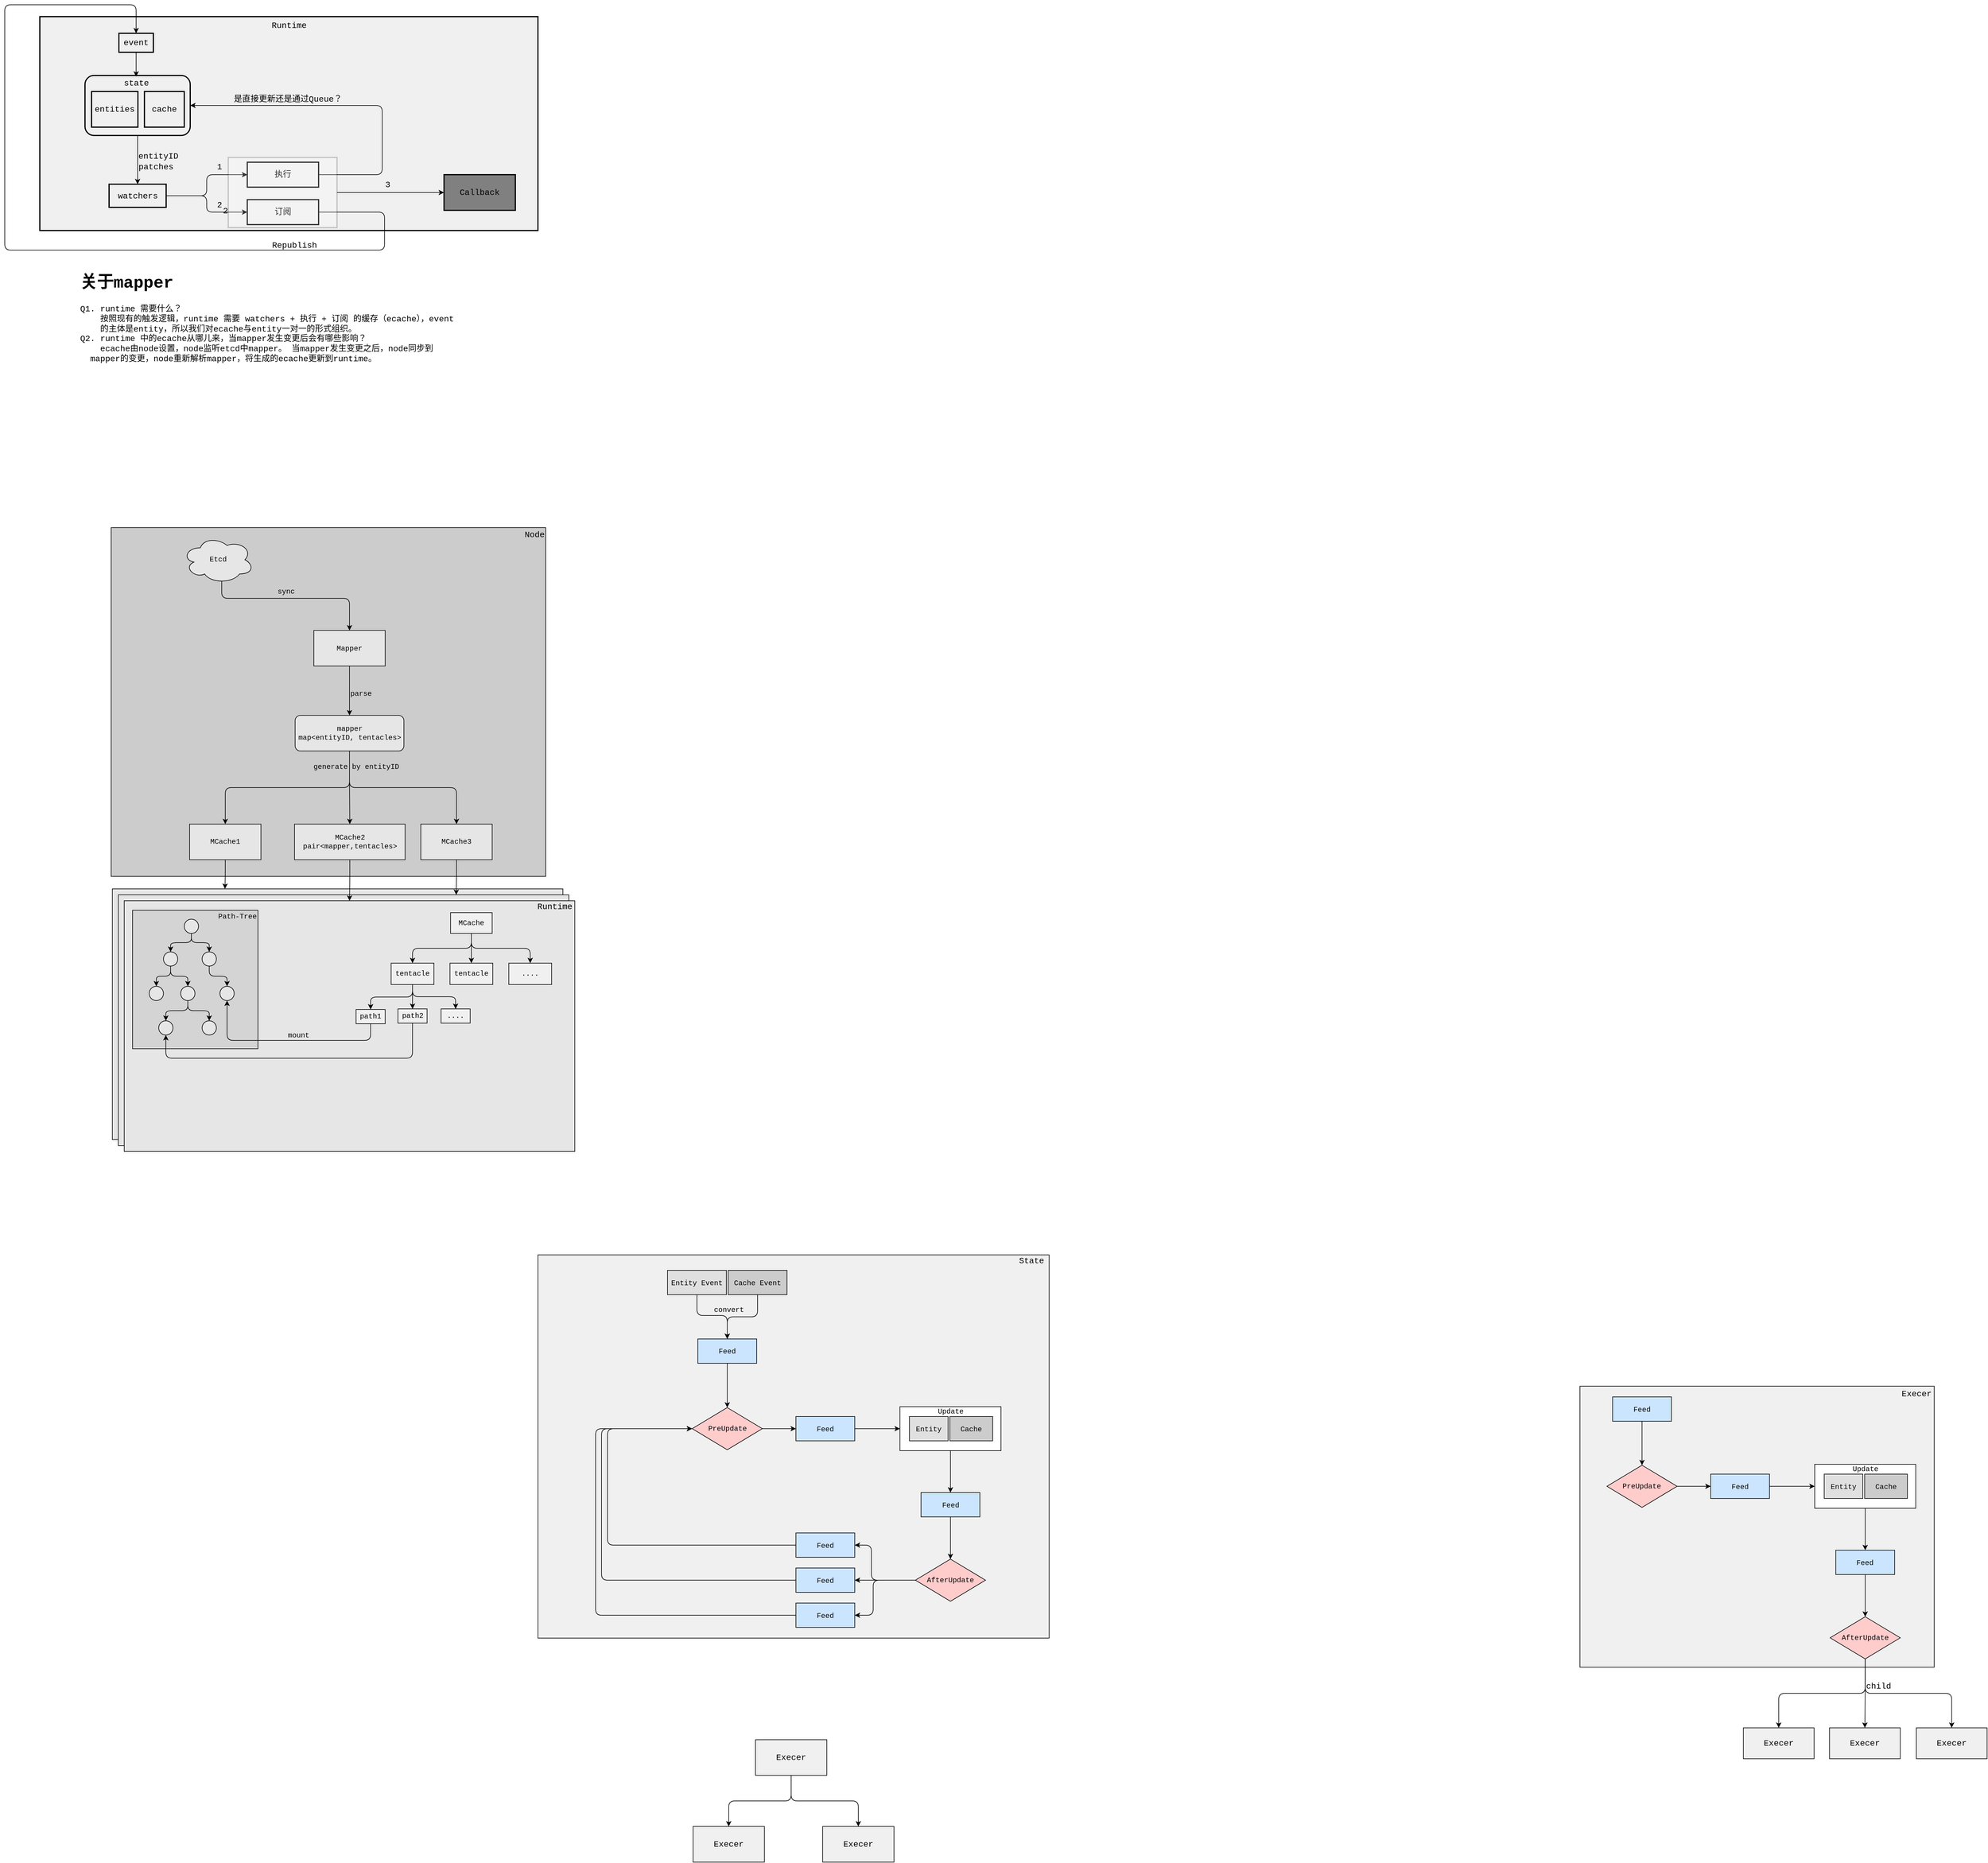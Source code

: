 <mxfile>
    <diagram id="3Wndlz2RJvUf2OZ2kvY8" name="Page-1">
        <mxGraphModel dx="1156" dy="699" grid="0" gridSize="10" guides="1" tooltips="1" connect="1" arrows="1" fold="1" page="1" pageScale="1" pageWidth="2339" pageHeight="3300" background="#ffffff" math="0" shadow="0">
            <root>
                <mxCell id="0"/>
                <mxCell id="1" parent="0"/>
                <mxCell id="184" value="" style="rounded=0;whiteSpace=wrap;html=1;fontFamily=Courier New;fontSize=14;fontColor=#000000;strokeColor=#000000;fillColor=#F0F0F0;" parent="1" vertex="1">
                    <mxGeometry x="2825" y="2429" width="596" height="473" as="geometry"/>
                </mxCell>
                <mxCell id="130" value="" style="rounded=0;whiteSpace=wrap;html=1;fontFamily=Courier New;fontColor=#000000;strokeColor=#000000;fillColor=#F0F0F0;" parent="1" vertex="1">
                    <mxGeometry x="1072" y="2208" width="860" height="645" as="geometry"/>
                </mxCell>
                <mxCell id="93" value="" style="rounded=0;whiteSpace=wrap;html=1;fontFamily=Courier New;fontColor=#000000;strokeColor=#000000;fillColor=#CCCCCC;" parent="1" vertex="1">
                    <mxGeometry x="354" y="984" width="731" height="587" as="geometry"/>
                </mxCell>
                <mxCell id="3" value="" style="rounded=0;whiteSpace=wrap;html=1;fillColor=#F0F0F0;strokeWidth=2;strokeColor=#000000;align=left;" parent="1" vertex="1">
                    <mxGeometry x="234" y="124" width="838" height="360" as="geometry"/>
                </mxCell>
                <mxCell id="4" value="&lt;span style=&quot;text-align: left&quot;&gt;Runtime&lt;/span&gt;" style="text;html=1;align=center;verticalAlign=middle;resizable=0;points=[];autosize=1;strokeColor=none;fillColor=none;fontSize=14;fontFamily=Courier New;fontColor=#000000;" parent="1" vertex="1">
                    <mxGeometry x="618.5" y="128" width="69" height="21" as="geometry"/>
                </mxCell>
                <mxCell id="10" style="edgeStyle=none;html=1;exitX=0.5;exitY=1;exitDx=0;exitDy=0;entryX=0.5;entryY=0;entryDx=0;entryDy=0;fontFamily=Courier New;fontSize=14;fontColor=#000000;strokeColor=#000000;" parent="1" source="5" target="9" edge="1">
                    <mxGeometry relative="1" as="geometry"/>
                </mxCell>
                <mxCell id="5" value="" style="rounded=1;whiteSpace=wrap;html=1;fontFamily=Courier New;fontSize=14;fontColor=#000000;strokeColor=#000000;strokeWidth=2;fillColor=#F0F0F0;" parent="1" vertex="1">
                    <mxGeometry x="310" y="223" width="177" height="101" as="geometry"/>
                </mxCell>
                <mxCell id="6" value="entities" style="rounded=0;whiteSpace=wrap;html=1;fontFamily=Courier New;fontSize=14;fontColor=#000000;strokeColor=#000000;strokeWidth=2;fillColor=#F0F0F0;" parent="1" vertex="1">
                    <mxGeometry x="321" y="250" width="78" height="60" as="geometry"/>
                </mxCell>
                <mxCell id="7" value="cache" style="rounded=0;whiteSpace=wrap;html=1;fontFamily=Courier New;fontSize=14;fontColor=#000000;strokeColor=#000000;strokeWidth=2;fillColor=#F0F0F0;" parent="1" vertex="1">
                    <mxGeometry x="410" y="250" width="67" height="60" as="geometry"/>
                </mxCell>
                <mxCell id="8" value="&lt;span style=&quot;text-align: left&quot;&gt;state&lt;/span&gt;" style="text;html=1;align=center;verticalAlign=middle;resizable=0;points=[];autosize=1;strokeColor=none;fillColor=none;fontSize=14;fontFamily=Courier New;fontColor=#000000;" parent="1" vertex="1">
                    <mxGeometry x="370" y="225" width="52" height="21" as="geometry"/>
                </mxCell>
                <mxCell id="18" style="edgeStyle=orthogonalEdgeStyle;html=1;exitX=1;exitY=0.5;exitDx=0;exitDy=0;fontFamily=Courier New;fontSize=14;fontColor=#000000;strokeColor=#000000;" parent="1" source="9" target="15" edge="1">
                    <mxGeometry relative="1" as="geometry"/>
                </mxCell>
                <mxCell id="19" style="edgeStyle=orthogonalEdgeStyle;html=1;exitX=1;exitY=0.5;exitDx=0;exitDy=0;fontFamily=Courier New;fontSize=14;fontColor=#000000;strokeColor=#000000;" parent="1" source="9" target="16" edge="1">
                    <mxGeometry relative="1" as="geometry"/>
                </mxCell>
                <mxCell id="9" value="watchers" style="rounded=0;whiteSpace=wrap;html=1;fontFamily=Courier New;fontSize=14;fontColor=#000000;strokeColor=#000000;strokeWidth=2;fillColor=#F0F0F0;" parent="1" vertex="1">
                    <mxGeometry x="350.5" y="406" width="96" height="39" as="geometry"/>
                </mxCell>
                <mxCell id="11" value="patches" style="text;html=1;align=center;verticalAlign=middle;resizable=0;points=[];autosize=1;strokeColor=none;fillColor=none;fontSize=14;fontFamily=Courier New;fontColor=#000000;" parent="1" vertex="1">
                    <mxGeometry x="394" y="366" width="69" height="21" as="geometry"/>
                </mxCell>
                <mxCell id="13" style="edgeStyle=none;html=1;exitX=0.5;exitY=1;exitDx=0;exitDy=0;fontFamily=Courier New;fontSize=14;fontColor=#000000;strokeColor=#000000;" parent="1" source="12" target="8" edge="1">
                    <mxGeometry relative="1" as="geometry"/>
                </mxCell>
                <mxCell id="12" value="event" style="rounded=0;whiteSpace=wrap;html=1;fontFamily=Courier New;fontSize=14;fontColor=#000000;strokeColor=#000000;strokeWidth=2;fillColor=#F0F0F0;" parent="1" vertex="1">
                    <mxGeometry x="367" y="152" width="58" height="32" as="geometry"/>
                </mxCell>
                <mxCell id="14" value="entityID" style="text;html=1;align=center;verticalAlign=middle;resizable=0;points=[];autosize=1;strokeColor=none;fillColor=none;fontSize=14;fontFamily=Courier New;fontColor=#000000;" parent="1" vertex="1">
                    <mxGeometry x="394" y="348" width="77" height="21" as="geometry"/>
                </mxCell>
                <mxCell id="21" style="edgeStyle=orthogonalEdgeStyle;html=1;exitX=1;exitY=0.5;exitDx=0;exitDy=0;entryX=1;entryY=0.5;entryDx=0;entryDy=0;fontFamily=Courier New;fontSize=14;fontColor=#000000;strokeColor=#000000;" parent="1" source="15" target="5" edge="1">
                    <mxGeometry relative="1" as="geometry">
                        <Array as="points">
                            <mxPoint x="810" y="390"/>
                            <mxPoint x="810" y="274"/>
                        </Array>
                    </mxGeometry>
                </mxCell>
                <mxCell id="15" value="执行" style="rounded=0;whiteSpace=wrap;html=1;fontFamily=Courier New;fontSize=14;fontColor=#000000;strokeColor=#000000;strokeWidth=2;fillColor=#F0F0F0;" parent="1" vertex="1">
                    <mxGeometry x="583" y="369" width="120" height="42" as="geometry"/>
                </mxCell>
                <mxCell id="20" style="edgeStyle=orthogonalEdgeStyle;html=1;exitX=1;exitY=0.5;exitDx=0;exitDy=0;entryX=0.5;entryY=0;entryDx=0;entryDy=0;fontFamily=Courier New;fontSize=14;fontColor=#000000;strokeColor=#000000;" parent="1" source="16" target="12" edge="1">
                    <mxGeometry relative="1" as="geometry">
                        <Array as="points">
                            <mxPoint x="814" y="453"/>
                            <mxPoint x="814" y="517"/>
                            <mxPoint x="175" y="517"/>
                            <mxPoint x="175" y="104"/>
                            <mxPoint x="396" y="104"/>
                        </Array>
                    </mxGeometry>
                </mxCell>
                <mxCell id="16" value="订阅" style="rounded=0;whiteSpace=wrap;html=1;fontFamily=Courier New;fontSize=14;fontColor=#000000;strokeColor=#000000;strokeWidth=2;fillColor=#F0F0F0;" parent="1" vertex="1">
                    <mxGeometry x="583" y="432" width="120" height="42" as="geometry"/>
                </mxCell>
                <mxCell id="22" value="&lt;span style=&quot;text-align: left&quot;&gt;是直接更新还是通过Queue？&lt;/span&gt;" style="text;html=1;align=center;verticalAlign=middle;resizable=0;points=[];autosize=1;strokeColor=none;fillColor=none;fontSize=14;fontFamily=Courier New;fontColor=#000000;" parent="1" vertex="1">
                    <mxGeometry x="555" y="252" width="192" height="21" as="geometry"/>
                </mxCell>
                <mxCell id="27" style="edgeStyle=orthogonalEdgeStyle;html=1;exitX=1;exitY=0.5;exitDx=0;exitDy=0;entryX=0;entryY=0.5;entryDx=0;entryDy=0;fontFamily=Courier New;fontSize=14;fontColor=#000000;strokeColor=#000000;" parent="1" source="23" target="26" edge="1">
                    <mxGeometry relative="1" as="geometry"/>
                </mxCell>
                <mxCell id="23" value="" style="rounded=0;whiteSpace=wrap;html=1;fontFamily=Courier New;fontSize=14;strokeWidth=2;opacity=20;strokeColor=#000000;" parent="1" vertex="1">
                    <mxGeometry x="551" y="361" width="183" height="118" as="geometry"/>
                </mxCell>
                <mxCell id="24" value="1" style="text;html=1;align=center;verticalAlign=middle;resizable=0;points=[];autosize=1;strokeColor=none;fillColor=none;fontSize=14;fontFamily=Courier New;fontColor=#000000;" parent="1" vertex="1">
                    <mxGeometry x="527" y="366" width="18" height="21" as="geometry"/>
                </mxCell>
                <mxCell id="25" value="2" style="text;html=1;align=center;verticalAlign=middle;resizable=0;points=[];autosize=1;strokeColor=none;fillColor=none;fontSize=14;fontFamily=Courier New;fontColor=#000000;" parent="1" vertex="1">
                    <mxGeometry x="527" y="430" width="18" height="21" as="geometry"/>
                </mxCell>
                <mxCell id="26" value="Callback" style="rounded=0;whiteSpace=wrap;html=1;fontFamily=Courier New;fontSize=14;fontColor=#000000;strokeColor=#000000;strokeWidth=2;fillColor=#808080;gradientColor=none;" parent="1" vertex="1">
                    <mxGeometry x="914" y="390" width="120" height="60" as="geometry"/>
                </mxCell>
                <mxCell id="28" value="Republish" style="text;html=1;align=center;verticalAlign=middle;resizable=0;points=[];autosize=1;strokeColor=none;fillColor=none;fontSize=14;fontFamily=Courier New;fontColor=#000000;" parent="1" vertex="1">
                    <mxGeometry x="618.5" y="498" width="86" height="21" as="geometry"/>
                </mxCell>
                <mxCell id="29" value="&lt;h1&gt;关于mapper&lt;/h1&gt;&lt;div&gt;Q1. runtime 需要什么？&lt;/div&gt;&lt;div&gt;&amp;nbsp; &amp;nbsp; 按照现有的触发逻辑，runtime 需要 watchers + 执行 + 订阅 的缓存（ecache），event&amp;nbsp; &amp;nbsp; &amp;nbsp; 的主体是entity，所以我们对ecache与entity一对一的形式组织。&lt;/div&gt;&lt;div&gt;Q2. runtime 中的ecache从哪儿来，当mapper发生变更后会有哪些影响？&lt;/div&gt;&lt;div&gt;&amp;nbsp; &amp;nbsp; ecache由node设置，node监听etcd中mapper。 当mapper发生变更之后，node同步到&amp;nbsp; &amp;nbsp; &amp;nbsp; &amp;nbsp; &amp;nbsp; mapper的变更，node重新解析mapper，将生成的ecache更新到runtime。&lt;/div&gt;" style="text;html=1;strokeColor=none;fillColor=none;spacing=5;spacingTop=-20;whiteSpace=wrap;overflow=hidden;rounded=0;fontFamily=Courier New;fontSize=14;fontColor=#000000;" parent="1" vertex="1">
                    <mxGeometry x="297" y="547" width="661" height="295" as="geometry"/>
                </mxCell>
                <mxCell id="30" value="2" style="text;html=1;align=center;verticalAlign=middle;resizable=0;points=[];autosize=1;strokeColor=none;fillColor=none;fontSize=14;fontFamily=Courier New;fontColor=#000000;" parent="1" vertex="1">
                    <mxGeometry x="537" y="440" width="18" height="21" as="geometry"/>
                </mxCell>
                <mxCell id="32" value="3" style="text;html=1;align=center;verticalAlign=middle;resizable=0;points=[];autosize=1;strokeColor=none;fillColor=none;fontSize=14;fontFamily=Courier New;fontColor=#000000;" parent="1" vertex="1">
                    <mxGeometry x="810" y="396" width="18" height="21" as="geometry"/>
                </mxCell>
                <mxCell id="35" style="edgeStyle=none;html=1;exitX=0.5;exitY=1;exitDx=0;exitDy=0;entryX=0.5;entryY=0;entryDx=0;entryDy=0;fontFamily=Courier New;fontColor=#000000;strokeColor=#000000;" parent="1" source="33" target="34" edge="1">
                    <mxGeometry relative="1" as="geometry"/>
                </mxCell>
                <mxCell id="33" value="&lt;font color=&quot;#000000&quot; face=&quot;Courier New&quot;&gt;Mapper&lt;/font&gt;" style="rounded=0;whiteSpace=wrap;html=1;fillColor=#E6E6E6;strokeColor=#000000;" parent="1" vertex="1">
                    <mxGeometry x="695" y="1157" width="120" height="60" as="geometry"/>
                </mxCell>
                <mxCell id="41" style="edgeStyle=orthogonalEdgeStyle;html=1;exitX=0.5;exitY=1;exitDx=0;exitDy=0;fontFamily=Courier New;fontColor=#000000;strokeColor=#000000;" parent="1" source="34" target="37" edge="1">
                    <mxGeometry relative="1" as="geometry"/>
                </mxCell>
                <mxCell id="42" style="edgeStyle=orthogonalEdgeStyle;html=1;exitX=0.5;exitY=1;exitDx=0;exitDy=0;entryX=0.5;entryY=0;entryDx=0;entryDy=0;fontFamily=Courier New;fontColor=#000000;strokeColor=#000000;" parent="1" source="34" target="38" edge="1">
                    <mxGeometry relative="1" as="geometry"/>
                </mxCell>
                <mxCell id="43" style="edgeStyle=orthogonalEdgeStyle;html=1;exitX=0.5;exitY=1;exitDx=0;exitDy=0;fontFamily=Courier New;fontColor=#000000;strokeColor=#000000;" parent="1" source="34" target="39" edge="1">
                    <mxGeometry relative="1" as="geometry"/>
                </mxCell>
                <mxCell id="34" value="mapper&lt;br&gt;map&amp;lt;entityID, tentacles&amp;gt;" style="rounded=1;whiteSpace=wrap;html=1;fontFamily=Courier New;fontColor=#000000;strokeColor=#000000;fillColor=#E6E6E6;" parent="1" vertex="1">
                    <mxGeometry x="663.5" y="1300" width="183" height="60" as="geometry"/>
                </mxCell>
                <mxCell id="36" value="parse" style="text;html=1;align=center;verticalAlign=middle;resizable=0;points=[];autosize=1;strokeColor=none;fillColor=none;fontFamily=Courier New;fontColor=#000000;" parent="1" vertex="1">
                    <mxGeometry x="751" y="1255" width="46" height="18" as="geometry"/>
                </mxCell>
                <mxCell id="55" style="edgeStyle=orthogonalEdgeStyle;html=1;exitX=0.5;exitY=1;exitDx=0;exitDy=0;entryX=0.25;entryY=0;entryDx=0;entryDy=0;fontFamily=Courier New;fontColor=#000000;strokeColor=#000000;" parent="1" source="37" target="49" edge="1">
                    <mxGeometry relative="1" as="geometry"/>
                </mxCell>
                <mxCell id="37" value="MCache1" style="rounded=0;whiteSpace=wrap;html=1;fontFamily=Courier New;fontColor=#000000;strokeColor=#000000;fillColor=#E6E6E6;" parent="1" vertex="1">
                    <mxGeometry x="486" y="1483" width="120" height="60" as="geometry"/>
                </mxCell>
                <mxCell id="38" value="MCache2&lt;br&gt;pair&amp;lt;mapper,tentacles&amp;gt;" style="rounded=0;whiteSpace=wrap;html=1;fontFamily=Courier New;fontColor=#000000;strokeColor=#000000;fillColor=#E6E6E6;" parent="1" vertex="1">
                    <mxGeometry x="662.5" y="1483" width="186" height="60" as="geometry"/>
                </mxCell>
                <mxCell id="39" value="MCache3" style="rounded=0;whiteSpace=wrap;html=1;fontFamily=Courier New;fontColor=#000000;strokeColor=#000000;fillColor=#E6E6E6;" parent="1" vertex="1">
                    <mxGeometry x="875" y="1483" width="120" height="60" as="geometry"/>
                </mxCell>
                <mxCell id="46" style="edgeStyle=orthogonalEdgeStyle;html=1;exitX=0.55;exitY=0.95;exitDx=0;exitDy=0;exitPerimeter=0;entryX=0.5;entryY=0;entryDx=0;entryDy=0;fontFamily=Courier New;fontColor=#000000;strokeColor=#000000;" parent="1" source="45" target="33" edge="1">
                    <mxGeometry relative="1" as="geometry">
                        <Array as="points">
                            <mxPoint x="540" y="1103"/>
                            <mxPoint x="755" y="1103"/>
                        </Array>
                    </mxGeometry>
                </mxCell>
                <mxCell id="45" value="Etcd" style="ellipse;shape=cloud;whiteSpace=wrap;html=1;fontFamily=Courier New;fontColor=#000000;strokeColor=#000000;fillColor=#E6E6E6;" parent="1" vertex="1">
                    <mxGeometry x="474" y="998" width="120" height="80" as="geometry"/>
                </mxCell>
                <mxCell id="47" value="sync" style="text;html=1;align=center;verticalAlign=middle;resizable=0;points=[];autosize=1;strokeColor=none;fillColor=none;fontFamily=Courier New;fontColor=#000000;" parent="1" vertex="1">
                    <mxGeometry x="628" y="1083" width="39" height="18" as="geometry"/>
                </mxCell>
                <mxCell id="48" value="generate by entityID" style="text;html=1;align=center;verticalAlign=middle;resizable=0;points=[];autosize=1;strokeColor=none;fillColor=none;fontFamily=Courier New;fontColor=#000000;" parent="1" vertex="1">
                    <mxGeometry x="689" y="1378" width="154" height="18" as="geometry"/>
                </mxCell>
                <mxCell id="49" value="" style="rounded=0;whiteSpace=wrap;html=1;fontFamily=Courier New;fontColor=#000000;strokeColor=#000000;fillColor=#E6E6E6;" parent="1" vertex="1">
                    <mxGeometry x="356" y="1592" width="758" height="422" as="geometry"/>
                </mxCell>
                <mxCell id="51" value="" style="rounded=0;whiteSpace=wrap;html=1;fontFamily=Courier New;fontColor=#000000;strokeColor=#000000;fillColor=#E6E6E6;" parent="1" vertex="1">
                    <mxGeometry x="366" y="1602" width="758" height="422" as="geometry"/>
                </mxCell>
                <mxCell id="52" value="" style="rounded=0;whiteSpace=wrap;html=1;fontFamily=Courier New;fontColor=#000000;strokeColor=#000000;fillColor=#E6E6E6;" parent="1" vertex="1">
                    <mxGeometry x="376" y="1612" width="758" height="422" as="geometry"/>
                </mxCell>
                <mxCell id="56" style="edgeStyle=orthogonalEdgeStyle;html=1;exitX=0.5;exitY=1;exitDx=0;exitDy=0;fontFamily=Courier New;fontColor=#000000;strokeColor=#000000;entryX=0.5;entryY=0;entryDx=0;entryDy=0;" parent="1" source="38" target="52" edge="1">
                    <mxGeometry relative="1" as="geometry"/>
                </mxCell>
                <mxCell id="57" style="edgeStyle=orthogonalEdgeStyle;html=1;exitX=0.5;exitY=1;exitDx=0;exitDy=0;entryX=0.75;entryY=0;entryDx=0;entryDy=0;fontFamily=Courier New;fontColor=#000000;strokeColor=#000000;" parent="1" source="39" target="51" edge="1">
                    <mxGeometry relative="1" as="geometry"/>
                </mxCell>
                <mxCell id="58" value="&lt;font style=&quot;font-size: 14px&quot;&gt;Runtime&lt;/font&gt;" style="text;html=1;align=center;verticalAlign=middle;resizable=0;points=[];autosize=1;strokeColor=none;fillColor=none;fontFamily=Courier New;fontColor=#000000;" parent="1" vertex="1">
                    <mxGeometry x="1065" y="1612" width="69" height="19" as="geometry"/>
                </mxCell>
                <mxCell id="79" style="edgeStyle=orthogonalEdgeStyle;html=1;exitX=0.5;exitY=1;exitDx=0;exitDy=0;entryX=0.5;entryY=0;entryDx=0;entryDy=0;fontFamily=Courier New;fontColor=#000000;strokeColor=#000000;" parent="1" source="76" target="77" edge="1">
                    <mxGeometry relative="1" as="geometry"/>
                </mxCell>
                <mxCell id="80" style="edgeStyle=orthogonalEdgeStyle;html=1;exitX=0.5;exitY=1;exitDx=0;exitDy=0;fontFamily=Courier New;fontColor=#000000;strokeColor=#000000;" parent="1" source="76" target="78" edge="1">
                    <mxGeometry relative="1" as="geometry"/>
                </mxCell>
                <mxCell id="82" style="edgeStyle=orthogonalEdgeStyle;html=1;exitX=0.5;exitY=1;exitDx=0;exitDy=0;entryX=0.5;entryY=0;entryDx=0;entryDy=0;fontFamily=Courier New;fontColor=#000000;strokeColor=#000000;" parent="1" source="76" target="81" edge="1">
                    <mxGeometry relative="1" as="geometry"/>
                </mxCell>
                <mxCell id="76" value="MCache" style="rounded=0;whiteSpace=wrap;html=1;fontFamily=Courier New;fontColor=#000000;strokeColor=#000000;fillColor=#F0F0F0;" parent="1" vertex="1">
                    <mxGeometry x="925" y="1632" width="70" height="35" as="geometry"/>
                </mxCell>
                <mxCell id="87" style="edgeStyle=orthogonalEdgeStyle;html=1;exitX=0.5;exitY=1;exitDx=0;exitDy=0;fontFamily=Courier New;fontColor=#000000;strokeColor=#000000;" parent="1" source="77" target="83" edge="1">
                    <mxGeometry relative="1" as="geometry"/>
                </mxCell>
                <mxCell id="88" style="edgeStyle=orthogonalEdgeStyle;html=1;exitX=0.5;exitY=1;exitDx=0;exitDy=0;fontFamily=Courier New;fontColor=#000000;strokeColor=#000000;" parent="1" source="77" target="85" edge="1">
                    <mxGeometry relative="1" as="geometry"/>
                </mxCell>
                <mxCell id="89" style="edgeStyle=orthogonalEdgeStyle;html=1;exitX=0.5;exitY=1;exitDx=0;exitDy=0;entryX=0.5;entryY=0;entryDx=0;entryDy=0;fontFamily=Courier New;fontColor=#000000;strokeColor=#000000;" parent="1" source="77" target="84" edge="1">
                    <mxGeometry relative="1" as="geometry"/>
                </mxCell>
                <mxCell id="77" value="tentacle" style="rounded=0;whiteSpace=wrap;html=1;fontFamily=Courier New;fontColor=#000000;strokeColor=#000000;fillColor=#F0F0F0;" parent="1" vertex="1">
                    <mxGeometry x="825" y="1717" width="72" height="36" as="geometry"/>
                </mxCell>
                <mxCell id="78" value="tentacle" style="rounded=0;whiteSpace=wrap;html=1;fontFamily=Courier New;fontColor=#000000;strokeColor=#000000;fillColor=#F0F0F0;" parent="1" vertex="1">
                    <mxGeometry x="924" y="1717" width="72" height="36" as="geometry"/>
                </mxCell>
                <mxCell id="81" value="...." style="rounded=0;whiteSpace=wrap;html=1;fontFamily=Courier New;fontColor=#000000;strokeColor=#000000;fillColor=#F0F0F0;" parent="1" vertex="1">
                    <mxGeometry x="1023" y="1717" width="72" height="36" as="geometry"/>
                </mxCell>
                <mxCell id="83" value="path1" style="rounded=0;whiteSpace=wrap;html=1;fontFamily=Courier New;fontColor=#000000;strokeColor=#000000;fillColor=#F0F0F0;" parent="1" vertex="1">
                    <mxGeometry x="766" y="1795" width="49" height="24" as="geometry"/>
                </mxCell>
                <mxCell id="84" value="...." style="rounded=0;whiteSpace=wrap;html=1;fontFamily=Courier New;fontColor=#000000;strokeColor=#000000;fillColor=#F0F0F0;" parent="1" vertex="1">
                    <mxGeometry x="909" y="1794" width="49" height="24" as="geometry"/>
                </mxCell>
                <mxCell id="85" value="path2" style="rounded=0;whiteSpace=wrap;html=1;fontFamily=Courier New;fontColor=#000000;strokeColor=#000000;fillColor=#F0F0F0;" parent="1" vertex="1">
                    <mxGeometry x="836.5" y="1794" width="49" height="24" as="geometry"/>
                </mxCell>
                <mxCell id="92" value="mount" style="text;html=1;align=center;verticalAlign=middle;resizable=0;points=[];autosize=1;strokeColor=none;fillColor=none;fontFamily=Courier New;fontColor=#000000;" parent="1" vertex="1">
                    <mxGeometry x="646" y="1830" width="46" height="18" as="geometry"/>
                </mxCell>
                <mxCell id="94" value="&lt;font style=&quot;font-size: 14px&quot;&gt;Node&lt;/font&gt;" style="text;html=1;align=center;verticalAlign=middle;resizable=0;points=[];autosize=1;strokeColor=none;fillColor=none;fontFamily=Courier New;fontColor=#000000;" parent="1" vertex="1">
                    <mxGeometry x="1044" y="986" width="44" height="19" as="geometry"/>
                </mxCell>
                <mxCell id="95" value="" style="rounded=0;whiteSpace=wrap;html=1;fontFamily=Courier New;fontSize=14;fontColor=#000000;strokeColor=#000000;fillColor=#D4D4D4;" parent="1" vertex="1">
                    <mxGeometry x="390" y="1628" width="211" height="233" as="geometry"/>
                </mxCell>
                <mxCell id="68" style="edgeStyle=orthogonalEdgeStyle;html=1;exitX=0.5;exitY=1;exitDx=0;exitDy=0;entryX=0.5;entryY=0;entryDx=0;entryDy=0;fontFamily=Courier New;fontColor=#000000;strokeColor=#000000;" parent="1" source="59" target="61" edge="1">
                    <mxGeometry relative="1" as="geometry"/>
                </mxCell>
                <mxCell id="69" style="edgeStyle=orthogonalEdgeStyle;html=1;exitX=0.5;exitY=1;exitDx=0;exitDy=0;entryX=0.5;entryY=0;entryDx=0;entryDy=0;fontFamily=Courier New;fontColor=#000000;strokeColor=#000000;" parent="1" source="59" target="60" edge="1">
                    <mxGeometry relative="1" as="geometry"/>
                </mxCell>
                <mxCell id="59" value="" style="ellipse;whiteSpace=wrap;html=1;aspect=fixed;fontFamily=Courier New;fontColor=#000000;strokeColor=#000000;fillColor=#E6E6E6;" parent="1" vertex="1">
                    <mxGeometry x="477" y="1643" width="24" height="24" as="geometry"/>
                </mxCell>
                <mxCell id="70" style="edgeStyle=orthogonalEdgeStyle;html=1;exitX=0.5;exitY=1;exitDx=0;exitDy=0;fontFamily=Courier New;fontColor=#000000;strokeColor=#000000;" parent="1" source="60" target="63" edge="1">
                    <mxGeometry relative="1" as="geometry"/>
                </mxCell>
                <mxCell id="71" style="edgeStyle=orthogonalEdgeStyle;html=1;exitX=0.5;exitY=1;exitDx=0;exitDy=0;entryX=0.5;entryY=0;entryDx=0;entryDy=0;fontFamily=Courier New;fontColor=#000000;strokeColor=#000000;" parent="1" source="60" target="62" edge="1">
                    <mxGeometry relative="1" as="geometry"/>
                </mxCell>
                <mxCell id="60" value="" style="ellipse;whiteSpace=wrap;html=1;aspect=fixed;fontFamily=Courier New;fontColor=#000000;strokeColor=#000000;fillColor=#E6E6E6;" parent="1" vertex="1">
                    <mxGeometry x="442" y="1698" width="24" height="24" as="geometry"/>
                </mxCell>
                <mxCell id="73" style="edgeStyle=orthogonalEdgeStyle;html=1;exitX=0.5;exitY=1;exitDx=0;exitDy=0;entryX=0.5;entryY=0;entryDx=0;entryDy=0;fontFamily=Courier New;fontColor=#000000;strokeColor=#000000;" parent="1" source="61" target="64" edge="1">
                    <mxGeometry relative="1" as="geometry"/>
                </mxCell>
                <mxCell id="61" value="" style="ellipse;whiteSpace=wrap;html=1;aspect=fixed;fontFamily=Courier New;fontColor=#000000;strokeColor=#000000;fillColor=#E6E6E6;" parent="1" vertex="1">
                    <mxGeometry x="507" y="1698" width="24" height="24" as="geometry"/>
                </mxCell>
                <mxCell id="74" style="edgeStyle=orthogonalEdgeStyle;html=1;exitX=0.5;exitY=1;exitDx=0;exitDy=0;entryX=0.5;entryY=0;entryDx=0;entryDy=0;fontFamily=Courier New;fontColor=#000000;strokeColor=#000000;" parent="1" source="62" target="65" edge="1">
                    <mxGeometry relative="1" as="geometry"/>
                </mxCell>
                <mxCell id="75" style="edgeStyle=orthogonalEdgeStyle;html=1;exitX=0.5;exitY=1;exitDx=0;exitDy=0;entryX=0.5;entryY=0;entryDx=0;entryDy=0;fontFamily=Courier New;fontColor=#000000;strokeColor=#000000;" parent="1" source="62" target="66" edge="1">
                    <mxGeometry relative="1" as="geometry"/>
                </mxCell>
                <mxCell id="62" value="" style="ellipse;whiteSpace=wrap;html=1;aspect=fixed;fontFamily=Courier New;fontColor=#000000;strokeColor=#000000;fillColor=#E6E6E6;" parent="1" vertex="1">
                    <mxGeometry x="471" y="1756" width="24" height="24" as="geometry"/>
                </mxCell>
                <mxCell id="63" value="" style="ellipse;whiteSpace=wrap;html=1;aspect=fixed;fontFamily=Courier New;fontColor=#000000;strokeColor=#000000;fillColor=#E6E6E6;" parent="1" vertex="1">
                    <mxGeometry x="418" y="1756" width="24" height="24" as="geometry"/>
                </mxCell>
                <mxCell id="64" value="" style="ellipse;whiteSpace=wrap;html=1;aspect=fixed;fontFamily=Courier New;fontColor=#000000;strokeColor=#000000;fillColor=#E6E6E6;" parent="1" vertex="1">
                    <mxGeometry x="537" y="1756" width="24" height="24" as="geometry"/>
                </mxCell>
                <mxCell id="65" value="" style="ellipse;whiteSpace=wrap;html=1;aspect=fixed;fontFamily=Courier New;fontColor=#000000;strokeColor=#000000;fillColor=#E6E6E6;" parent="1" vertex="1">
                    <mxGeometry x="434" y="1814" width="24" height="24" as="geometry"/>
                </mxCell>
                <mxCell id="66" value="" style="ellipse;whiteSpace=wrap;html=1;aspect=fixed;fontFamily=Courier New;fontColor=#000000;strokeColor=#000000;fillColor=#E6E6E6;" parent="1" vertex="1">
                    <mxGeometry x="507" y="1814" width="24" height="24" as="geometry"/>
                </mxCell>
                <mxCell id="90" style="edgeStyle=orthogonalEdgeStyle;html=1;exitX=0.5;exitY=1;exitDx=0;exitDy=0;entryX=0.5;entryY=1;entryDx=0;entryDy=0;fontFamily=Courier New;fontColor=#000000;strokeColor=#000000;" parent="1" source="83" target="64" edge="1">
                    <mxGeometry relative="1" as="geometry">
                        <Array as="points">
                            <mxPoint x="791" y="1847"/>
                            <mxPoint x="549" y="1847"/>
                        </Array>
                    </mxGeometry>
                </mxCell>
                <mxCell id="91" style="edgeStyle=orthogonalEdgeStyle;html=1;exitX=0.5;exitY=1;exitDx=0;exitDy=0;entryX=0.5;entryY=1;entryDx=0;entryDy=0;fontFamily=Courier New;fontColor=#000000;strokeColor=#000000;" parent="1" source="85" target="65" edge="1">
                    <mxGeometry relative="1" as="geometry">
                        <Array as="points">
                            <mxPoint x="861" y="1877"/>
                            <mxPoint x="446" y="1877"/>
                        </Array>
                    </mxGeometry>
                </mxCell>
                <mxCell id="96" value="&lt;font style=&quot;font-size: 12px&quot;&gt;Path-Tree&lt;/font&gt;" style="text;html=1;align=center;verticalAlign=middle;resizable=0;points=[];autosize=1;strokeColor=none;fillColor=none;fontSize=14;fontFamily=Courier New;fontColor=#000000;" parent="1" vertex="1">
                    <mxGeometry x="528" y="1627" width="75" height="22" as="geometry"/>
                </mxCell>
                <mxCell id="101" style="edgeStyle=orthogonalEdgeStyle;html=1;exitX=0.5;exitY=1;exitDx=0;exitDy=0;entryX=0.5;entryY=0;entryDx=0;entryDy=0;fontFamily=Courier New;fontColor=#000000;strokeColor=#000000;" parent="1" source="97" target="99" edge="1">
                    <mxGeometry relative="1" as="geometry">
                        <Array as="points">
                            <mxPoint x="1339" y="2310"/>
                            <mxPoint x="1391" y="2310"/>
                        </Array>
                    </mxGeometry>
                </mxCell>
                <mxCell id="97" value="&lt;font face=&quot;Courier New&quot; color=&quot;#000000&quot;&gt;Entity Event&lt;/font&gt;" style="rounded=0;whiteSpace=wrap;html=1;fillColor=#E0E0E0;strokeColor=#000000;" parent="1" vertex="1">
                    <mxGeometry x="1290" y="2234" width="99" height="41" as="geometry"/>
                </mxCell>
                <mxCell id="128" style="edgeStyle=orthogonalEdgeStyle;html=1;exitX=0.5;exitY=1;exitDx=0;exitDy=0;entryX=0.5;entryY=0;entryDx=0;entryDy=0;fontFamily=Courier New;fontColor=#000000;strokeColor=#000000;" parent="1" source="98" target="99" edge="1">
                    <mxGeometry relative="1" as="geometry"/>
                </mxCell>
                <mxCell id="98" value="&lt;font face=&quot;Courier New&quot; color=&quot;#000000&quot;&gt;Cache Event&lt;/font&gt;" style="rounded=0;whiteSpace=wrap;html=1;fillColor=#CCCCCC;strokeColor=#000000;" parent="1" vertex="1">
                    <mxGeometry x="1392" y="2234" width="99" height="41" as="geometry"/>
                </mxCell>
                <mxCell id="105" style="edgeStyle=orthogonalEdgeStyle;html=1;exitX=0.5;exitY=1;exitDx=0;exitDy=0;entryX=0.5;entryY=0;entryDx=0;entryDy=0;fontFamily=Courier New;fontColor=#000000;strokeColor=#000000;" parent="1" source="99" target="104" edge="1">
                    <mxGeometry relative="1" as="geometry"/>
                </mxCell>
                <mxCell id="99" value="&lt;font face=&quot;Courier New&quot; color=&quot;#000000&quot;&gt;Feed&lt;/font&gt;" style="rounded=0;whiteSpace=wrap;html=1;fillColor=#CCE5FF;strokeColor=#000000;" parent="1" vertex="1">
                    <mxGeometry x="1341" y="2349.5" width="99" height="41" as="geometry"/>
                </mxCell>
                <mxCell id="103" value="convert" style="text;html=1;align=center;verticalAlign=middle;resizable=0;points=[];autosize=1;strokeColor=none;fillColor=none;fontFamily=Courier New;fontColor=#000000;" parent="1" vertex="1">
                    <mxGeometry x="1362.5" y="2292" width="60" height="18" as="geometry"/>
                </mxCell>
                <mxCell id="109" style="edgeStyle=orthogonalEdgeStyle;html=1;exitX=1;exitY=0.5;exitDx=0;exitDy=0;entryX=0;entryY=0.5;entryDx=0;entryDy=0;fontFamily=Courier New;fontColor=#000000;strokeColor=#000000;startArrow=none;" parent="1" source="110" target="106" edge="1">
                    <mxGeometry relative="1" as="geometry"/>
                </mxCell>
                <mxCell id="112" style="edgeStyle=orthogonalEdgeStyle;html=1;exitX=1;exitY=0.5;exitDx=0;exitDy=0;fontFamily=Courier New;fontColor=#000000;strokeColor=#000000;" parent="1" source="104" target="110" edge="1">
                    <mxGeometry relative="1" as="geometry"/>
                </mxCell>
                <mxCell id="104" value="PreUpdate" style="rhombus;whiteSpace=wrap;html=1;fontFamily=Courier New;fontColor=#000000;strokeColor=#000000;fillColor=#FFCCCC;" parent="1" vertex="1">
                    <mxGeometry x="1331.5" y="2465" width="118" height="71" as="geometry"/>
                </mxCell>
                <mxCell id="114" style="edgeStyle=orthogonalEdgeStyle;html=1;exitX=0.5;exitY=1;exitDx=0;exitDy=0;entryX=0.5;entryY=0;entryDx=0;entryDy=0;fontFamily=Courier New;fontColor=#000000;strokeColor=#000000;" parent="1" source="106" target="113" edge="1">
                    <mxGeometry relative="1" as="geometry"/>
                </mxCell>
                <mxCell id="106" value="" style="rounded=0;whiteSpace=wrap;html=1;fontFamily=Courier New;fontColor=#000000;strokeColor=#000000;fillColor=#FFFFFF;" parent="1" vertex="1">
                    <mxGeometry x="1681" y="2463.5" width="170" height="74" as="geometry"/>
                </mxCell>
                <mxCell id="107" value="&lt;font face=&quot;Courier New&quot; color=&quot;#000000&quot;&gt;Entity&lt;/font&gt;" style="rounded=0;whiteSpace=wrap;html=1;fillColor=#E0E0E0;strokeColor=#000000;" parent="1" vertex="1">
                    <mxGeometry x="1697" y="2480" width="65" height="41" as="geometry"/>
                </mxCell>
                <mxCell id="108" value="&lt;font face=&quot;Courier New&quot; color=&quot;#000000&quot;&gt;Cache&lt;/font&gt;" style="rounded=0;whiteSpace=wrap;html=1;fillColor=#CCCCCC;strokeColor=#000000;" parent="1" vertex="1">
                    <mxGeometry x="1765" y="2480" width="72" height="41" as="geometry"/>
                </mxCell>
                <mxCell id="110" value="&lt;span style=&quot;color: rgb(0 , 0 , 0) ; font-family: &amp;#34;courier new&amp;#34;&quot;&gt;Feed&lt;/span&gt;" style="rounded=0;whiteSpace=wrap;html=1;fillColor=#CCE5FF;strokeColor=#000000;" parent="1" vertex="1">
                    <mxGeometry x="1506" y="2480" width="99" height="41" as="geometry"/>
                </mxCell>
                <mxCell id="116" style="edgeStyle=orthogonalEdgeStyle;html=1;exitX=0.5;exitY=1;exitDx=0;exitDy=0;entryX=0.5;entryY=0;entryDx=0;entryDy=0;fontFamily=Courier New;fontColor=#000000;strokeColor=#000000;" parent="1" source="113" target="115" edge="1">
                    <mxGeometry relative="1" as="geometry"/>
                </mxCell>
                <mxCell id="113" value="&lt;span style=&quot;color: rgb(0 , 0 , 0) ; font-family: &amp;#34;courier new&amp;#34;&quot;&gt;Feed&lt;/span&gt;" style="rounded=0;whiteSpace=wrap;html=1;fillColor=#CCE5FF;strokeColor=#000000;" parent="1" vertex="1">
                    <mxGeometry x="1716.5" y="2608" width="99" height="41" as="geometry"/>
                </mxCell>
                <mxCell id="121" style="edgeStyle=orthogonalEdgeStyle;html=1;exitX=0;exitY=0.5;exitDx=0;exitDy=0;entryX=1;entryY=0.5;entryDx=0;entryDy=0;fontFamily=Courier New;fontColor=#000000;strokeColor=#000000;" parent="1" source="115" target="118" edge="1">
                    <mxGeometry relative="1" as="geometry">
                        <Array as="points">
                            <mxPoint x="1633" y="2756"/>
                            <mxPoint x="1633" y="2696"/>
                        </Array>
                    </mxGeometry>
                </mxCell>
                <mxCell id="122" style="edgeStyle=orthogonalEdgeStyle;html=1;exitX=0;exitY=0.5;exitDx=0;exitDy=0;fontFamily=Courier New;fontColor=#000000;strokeColor=#000000;" parent="1" source="115" target="119" edge="1">
                    <mxGeometry relative="1" as="geometry"/>
                </mxCell>
                <mxCell id="123" style="edgeStyle=orthogonalEdgeStyle;html=1;exitX=0;exitY=0.5;exitDx=0;exitDy=0;entryX=1;entryY=0.5;entryDx=0;entryDy=0;fontFamily=Courier New;fontColor=#000000;strokeColor=#000000;" parent="1" source="115" target="120" edge="1">
                    <mxGeometry relative="1" as="geometry">
                        <Array as="points">
                            <mxPoint x="1636" y="2756"/>
                            <mxPoint x="1636" y="2814"/>
                        </Array>
                    </mxGeometry>
                </mxCell>
                <mxCell id="115" value="AfterUpdate" style="rhombus;whiteSpace=wrap;html=1;fontFamily=Courier New;fontColor=#000000;strokeColor=#000000;fillColor=#FFCCCC;" parent="1" vertex="1">
                    <mxGeometry x="1707" y="2720" width="118" height="71" as="geometry"/>
                </mxCell>
                <mxCell id="124" style="edgeStyle=orthogonalEdgeStyle;html=1;exitX=0;exitY=0.5;exitDx=0;exitDy=0;entryX=0;entryY=0.5;entryDx=0;entryDy=0;fontFamily=Courier New;fontColor=#000000;strokeColor=#000000;" parent="1" source="118" target="104" edge="1">
                    <mxGeometry relative="1" as="geometry">
                        <Array as="points">
                            <mxPoint x="1189" y="2696"/>
                            <mxPoint x="1189" y="2500"/>
                        </Array>
                    </mxGeometry>
                </mxCell>
                <mxCell id="118" value="&lt;span style=&quot;color: rgb(0 , 0 , 0) ; font-family: &amp;#34;courier new&amp;#34;&quot;&gt;Feed&lt;/span&gt;" style="rounded=0;whiteSpace=wrap;html=1;fillColor=#CCE5FF;strokeColor=#000000;" parent="1" vertex="1">
                    <mxGeometry x="1506" y="2676" width="99" height="41" as="geometry"/>
                </mxCell>
                <mxCell id="126" style="edgeStyle=orthogonalEdgeStyle;html=1;exitX=0;exitY=0.5;exitDx=0;exitDy=0;entryX=0;entryY=0.5;entryDx=0;entryDy=0;fontFamily=Courier New;fontColor=#000000;strokeColor=#000000;" parent="1" source="119" target="104" edge="1">
                    <mxGeometry relative="1" as="geometry">
                        <Array as="points">
                            <mxPoint x="1179" y="2756"/>
                            <mxPoint x="1179" y="2500"/>
                        </Array>
                    </mxGeometry>
                </mxCell>
                <mxCell id="119" value="&lt;span style=&quot;color: rgb(0 , 0 , 0) ; font-family: &amp;#34;courier new&amp;#34;&quot;&gt;Feed&lt;/span&gt;" style="rounded=0;whiteSpace=wrap;html=1;fillColor=#CCE5FF;strokeColor=#000000;" parent="1" vertex="1">
                    <mxGeometry x="1506" y="2735" width="99" height="41" as="geometry"/>
                </mxCell>
                <mxCell id="127" style="edgeStyle=orthogonalEdgeStyle;html=1;exitX=0;exitY=0.5;exitDx=0;exitDy=0;entryX=0;entryY=0.5;entryDx=0;entryDy=0;fontFamily=Courier New;fontColor=#000000;strokeColor=#000000;" parent="1" source="120" target="104" edge="1">
                    <mxGeometry relative="1" as="geometry">
                        <Array as="points">
                            <mxPoint x="1169" y="2814"/>
                            <mxPoint x="1169" y="2500"/>
                        </Array>
                    </mxGeometry>
                </mxCell>
                <mxCell id="120" value="&lt;span style=&quot;color: rgb(0 , 0 , 0) ; font-family: &amp;#34;courier new&amp;#34;&quot;&gt;Feed&lt;/span&gt;" style="rounded=0;whiteSpace=wrap;html=1;fillColor=#CCE5FF;strokeColor=#000000;" parent="1" vertex="1">
                    <mxGeometry x="1506" y="2794" width="99" height="41" as="geometry"/>
                </mxCell>
                <mxCell id="129" value="Update" style="text;html=1;align=center;verticalAlign=middle;resizable=0;points=[];autosize=1;strokeColor=none;fillColor=none;fontFamily=Courier New;fontColor=#000000;" parent="1" vertex="1">
                    <mxGeometry x="1739.5" y="2463" width="53" height="18" as="geometry"/>
                </mxCell>
                <mxCell id="132" value="&lt;font style=&quot;font-size: 14px&quot;&gt;State&lt;/font&gt;" style="text;html=1;align=center;verticalAlign=middle;resizable=0;points=[];autosize=1;strokeColor=none;fillColor=none;fontFamily=Courier New;fontColor=#000000;" parent="1" vertex="1">
                    <mxGeometry x="1876" y="2208" width="52" height="19" as="geometry"/>
                </mxCell>
                <mxCell id="136" style="edgeStyle=orthogonalEdgeStyle;html=1;exitX=0.5;exitY=1;exitDx=0;exitDy=0;entryX=0.5;entryY=0;entryDx=0;entryDy=0;fontFamily=Courier New;fontSize=14;fontColor=#000000;strokeColor=#000000;" parent="1" source="133" target="134" edge="1">
                    <mxGeometry relative="1" as="geometry"/>
                </mxCell>
                <mxCell id="137" style="edgeStyle=orthogonalEdgeStyle;html=1;exitX=0.5;exitY=1;exitDx=0;exitDy=0;fontFamily=Courier New;fontSize=14;fontColor=#000000;strokeColor=#000000;" parent="1" source="133" target="135" edge="1">
                    <mxGeometry relative="1" as="geometry"/>
                </mxCell>
                <mxCell id="133" value="Execer" style="rounded=0;whiteSpace=wrap;html=1;fontFamily=Courier New;fontSize=14;fontColor=#000000;strokeColor=#000000;fillColor=#F0F0F0;" parent="1" vertex="1">
                    <mxGeometry x="1438" y="3024" width="120" height="60" as="geometry"/>
                </mxCell>
                <mxCell id="134" value="Execer" style="rounded=0;whiteSpace=wrap;html=1;fontFamily=Courier New;fontSize=14;fontColor=#000000;strokeColor=#000000;fillColor=#F0F0F0;" parent="1" vertex="1">
                    <mxGeometry x="1333" y="3170" width="120" height="60" as="geometry"/>
                </mxCell>
                <mxCell id="135" value="Execer" style="rounded=0;whiteSpace=wrap;html=1;fontFamily=Courier New;fontSize=14;fontColor=#000000;strokeColor=#000000;fillColor=#F0F0F0;" parent="1" vertex="1">
                    <mxGeometry x="1551" y="3170" width="120" height="60" as="geometry"/>
                </mxCell>
                <mxCell id="140" style="edgeStyle=orthogonalEdgeStyle;html=1;exitX=1;exitY=0.5;exitDx=0;exitDy=0;entryX=0;entryY=0.5;entryDx=0;entryDy=0;fontFamily=Courier New;fontColor=#000000;strokeColor=#000000;startArrow=none;" parent="1" source="147" target="144" edge="1">
                    <mxGeometry relative="1" as="geometry"/>
                </mxCell>
                <mxCell id="141" style="edgeStyle=orthogonalEdgeStyle;html=1;exitX=1;exitY=0.5;exitDx=0;exitDy=0;fontFamily=Courier New;fontColor=#000000;strokeColor=#000000;" parent="1" source="142" target="147" edge="1">
                    <mxGeometry relative="1" as="geometry"/>
                </mxCell>
                <mxCell id="142" value="PreUpdate" style="rhombus;whiteSpace=wrap;html=1;fontFamily=Courier New;fontColor=#000000;strokeColor=#000000;fillColor=#FFCCCC;" parent="1" vertex="1">
                    <mxGeometry x="2870.44" y="2562" width="118" height="71" as="geometry"/>
                </mxCell>
                <mxCell id="143" style="edgeStyle=orthogonalEdgeStyle;html=1;exitX=0.5;exitY=1;exitDx=0;exitDy=0;entryX=0.5;entryY=0;entryDx=0;entryDy=0;fontFamily=Courier New;fontColor=#000000;strokeColor=#000000;" parent="1" source="144" target="149" edge="1">
                    <mxGeometry relative="1" as="geometry"/>
                </mxCell>
                <mxCell id="144" value="" style="rounded=0;whiteSpace=wrap;html=1;fontFamily=Courier New;fontColor=#000000;strokeColor=#000000;fillColor=#FFFFFF;" parent="1" vertex="1">
                    <mxGeometry x="3219.94" y="2560.5" width="170" height="74" as="geometry"/>
                </mxCell>
                <mxCell id="145" value="&lt;font face=&quot;Courier New&quot; color=&quot;#000000&quot;&gt;Entity&lt;/font&gt;" style="rounded=0;whiteSpace=wrap;html=1;fillColor=#E0E0E0;strokeColor=#000000;" parent="1" vertex="1">
                    <mxGeometry x="3235.94" y="2577" width="65" height="41" as="geometry"/>
                </mxCell>
                <mxCell id="146" value="&lt;font face=&quot;Courier New&quot; color=&quot;#000000&quot;&gt;Cache&lt;/font&gt;" style="rounded=0;whiteSpace=wrap;html=1;fillColor=#CCCCCC;strokeColor=#000000;" parent="1" vertex="1">
                    <mxGeometry x="3303.94" y="2577" width="72" height="41" as="geometry"/>
                </mxCell>
                <mxCell id="147" value="&lt;span style=&quot;color: rgb(0 , 0 , 0) ; font-family: &amp;#34;courier new&amp;#34;&quot;&gt;Feed&lt;/span&gt;" style="rounded=0;whiteSpace=wrap;html=1;fillColor=#CCE5FF;strokeColor=#000000;" parent="1" vertex="1">
                    <mxGeometry x="3044.94" y="2577" width="99" height="41" as="geometry"/>
                </mxCell>
                <mxCell id="148" style="edgeStyle=orthogonalEdgeStyle;html=1;exitX=0.5;exitY=1;exitDx=0;exitDy=0;entryX=0.5;entryY=0;entryDx=0;entryDy=0;fontFamily=Courier New;fontColor=#000000;strokeColor=#000000;" parent="1" source="149" target="153" edge="1">
                    <mxGeometry relative="1" as="geometry"/>
                </mxCell>
                <mxCell id="149" value="&lt;span style=&quot;color: rgb(0 , 0 , 0) ; font-family: &amp;#34;courier new&amp;#34;&quot;&gt;Feed&lt;/span&gt;" style="rounded=0;whiteSpace=wrap;html=1;fillColor=#CCE5FF;strokeColor=#000000;" parent="1" vertex="1">
                    <mxGeometry x="3255.44" y="2705" width="99" height="41" as="geometry"/>
                </mxCell>
                <mxCell id="190" style="edgeStyle=orthogonalEdgeStyle;html=1;exitX=0.5;exitY=1;exitDx=0;exitDy=0;entryX=0.5;entryY=0;entryDx=0;entryDy=0;fontFamily=Courier New;fontSize=14;fontColor=#000000;strokeColor=#000000;" parent="1" source="153" target="187" edge="1">
                    <mxGeometry relative="1" as="geometry"/>
                </mxCell>
                <mxCell id="191" style="edgeStyle=orthogonalEdgeStyle;html=1;exitX=0.5;exitY=1;exitDx=0;exitDy=0;entryX=0.5;entryY=0;entryDx=0;entryDy=0;fontFamily=Courier New;fontSize=14;fontColor=#000000;strokeColor=#000000;" parent="1" source="153" target="186" edge="1">
                    <mxGeometry relative="1" as="geometry"/>
                </mxCell>
                <mxCell id="192" style="edgeStyle=orthogonalEdgeStyle;html=1;exitX=0.5;exitY=1;exitDx=0;exitDy=0;entryX=0.5;entryY=0;entryDx=0;entryDy=0;fontFamily=Courier New;fontSize=14;fontColor=#000000;strokeColor=#000000;" parent="1" source="153" target="188" edge="1">
                    <mxGeometry relative="1" as="geometry"/>
                </mxCell>
                <mxCell id="153" value="AfterUpdate" style="rhombus;whiteSpace=wrap;html=1;fontFamily=Courier New;fontColor=#000000;strokeColor=#000000;fillColor=#FFCCCC;" parent="1" vertex="1">
                    <mxGeometry x="3245.94" y="2817" width="118" height="71" as="geometry"/>
                </mxCell>
                <mxCell id="160" value="Update" style="text;html=1;align=center;verticalAlign=middle;resizable=0;points=[];autosize=1;strokeColor=none;fillColor=none;fontFamily=Courier New;fontColor=#000000;" parent="1" vertex="1">
                    <mxGeometry x="3278.44" y="2560" width="53" height="18" as="geometry"/>
                </mxCell>
                <mxCell id="183" style="edgeStyle=orthogonalEdgeStyle;html=1;exitX=0.5;exitY=1;exitDx=0;exitDy=0;entryX=0.5;entryY=0;entryDx=0;entryDy=0;fontFamily=Courier New;fontSize=14;fontColor=#000000;strokeColor=#000000;" parent="1" source="182" target="142" edge="1">
                    <mxGeometry relative="1" as="geometry"/>
                </mxCell>
                <mxCell id="182" value="&lt;span style=&quot;color: rgb(0 , 0 , 0) ; font-family: &amp;#34;courier new&amp;#34;&quot;&gt;Feed&lt;/span&gt;" style="rounded=0;whiteSpace=wrap;html=1;fillColor=#CCE5FF;strokeColor=#000000;" parent="1" vertex="1">
                    <mxGeometry x="2879.94" y="2447" width="99" height="41" as="geometry"/>
                </mxCell>
                <mxCell id="185" value="Execer" style="text;html=1;align=center;verticalAlign=middle;resizable=0;points=[];autosize=1;strokeColor=none;fillColor=none;fontSize=14;fontFamily=Courier New;fontColor=#000000;" parent="1" vertex="1">
                    <mxGeometry x="3361" y="2431" width="60" height="21" as="geometry"/>
                </mxCell>
                <mxCell id="186" value="Execer" style="rounded=0;whiteSpace=wrap;html=1;fontFamily=Courier New;fontSize=14;fontColor=#000000;strokeColor=#000000;fillColor=#F0F0F0;" parent="1" vertex="1">
                    <mxGeometry x="3099.94" y="3004" width="119" height="52" as="geometry"/>
                </mxCell>
                <mxCell id="187" value="Execer" style="rounded=0;whiteSpace=wrap;html=1;fontFamily=Courier New;fontSize=14;fontColor=#000000;strokeColor=#000000;fillColor=#F0F0F0;" parent="1" vertex="1">
                    <mxGeometry x="3244.88" y="3004" width="119" height="52" as="geometry"/>
                </mxCell>
                <mxCell id="188" value="Execer" style="rounded=0;whiteSpace=wrap;html=1;fontFamily=Courier New;fontSize=14;fontColor=#000000;strokeColor=#000000;fillColor=#F0F0F0;" parent="1" vertex="1">
                    <mxGeometry x="3390.94" y="3004" width="119" height="52" as="geometry"/>
                </mxCell>
                <mxCell id="193" value="child" style="text;html=1;align=center;verticalAlign=middle;resizable=0;points=[];autosize=1;strokeColor=none;fillColor=none;fontSize=14;fontFamily=Courier New;fontColor=#000000;" parent="1" vertex="1">
                    <mxGeometry x="3300.94" y="2923" width="52" height="21" as="geometry"/>
                </mxCell>
            </root>
        </mxGraphModel>
    </diagram>
</mxfile>